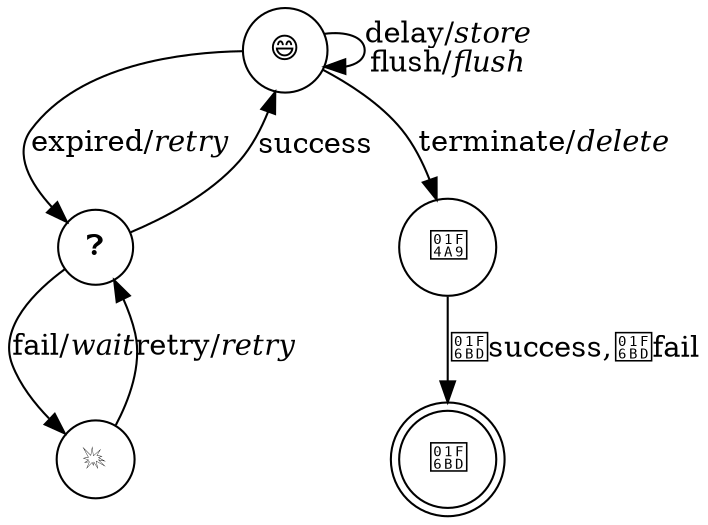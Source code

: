 digraph {
	// rankdir=LR;
	node [shape=doublecircle] "🚽";
	// node [shape=point] qi;
	node [shape=circle];
	// "qi" -> "❓";
	"❓" -> "💥" [ label=<fail/<i>wait</i>> ];
	"💥" -> "❓" [ label=<retry/<i>retry</i>> ];
	"❓" -> "😄" [ label=<success> ];
	"😄" -> "😄" [ label=<delay/<i>store</i><br />flush/<i>flush</i>> ];
	"😄" -> "❓" [ label=<expired/<i>retry</i>> ];
	"😄" -> "💩" [ label=<terminate/<i>delete</i>> ];
	"💩" -> "🚽" [ label=<🚽success,🚽fail> ];
}